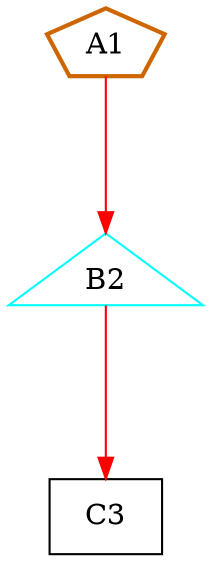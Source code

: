 digraph G {
graph [root="Demo",rankdir   = TB, nodesep           = 0.6, mindist     = 1.0, ranksep = 1.0, overlap = false]
node [style     = "filled", fillcolor = "white", color = "black"]
A1[cpu="0", flags="0x00002012", type="switch", toffs="0", pattern="patternA", patentry="true", patexit="false", beamproc="beamA", bpentry="false", bpexit="false", shape     = "pentagon", fillcolor = "white", penwidth=2, color = "darkorange3"];
B2[cpu="0", flags="0x0000800e", type="startthread", toffs="0", pattern="patternA", patentry="false", patexit="true", beamproc="beamA", bpentry="false", bpexit="false", startoffs="500", thread="0", shape     = "triangle", color  = "cyan", fillcolor = "white"];
C3[cpu="0", flags="0x00100007", type="block", tperiod="2000", pattern="patternA", patentry="false", patexit="false", beamproc="beamA", bpentry="false", bpexit="false", qlo="true", qhi="false", qil="false", shape     = "rectangle", fillcolor = "white"];
A1->B2 [type="defdst", color = "red"];
B2->C3 [type="defdst", color = "red"];
}
